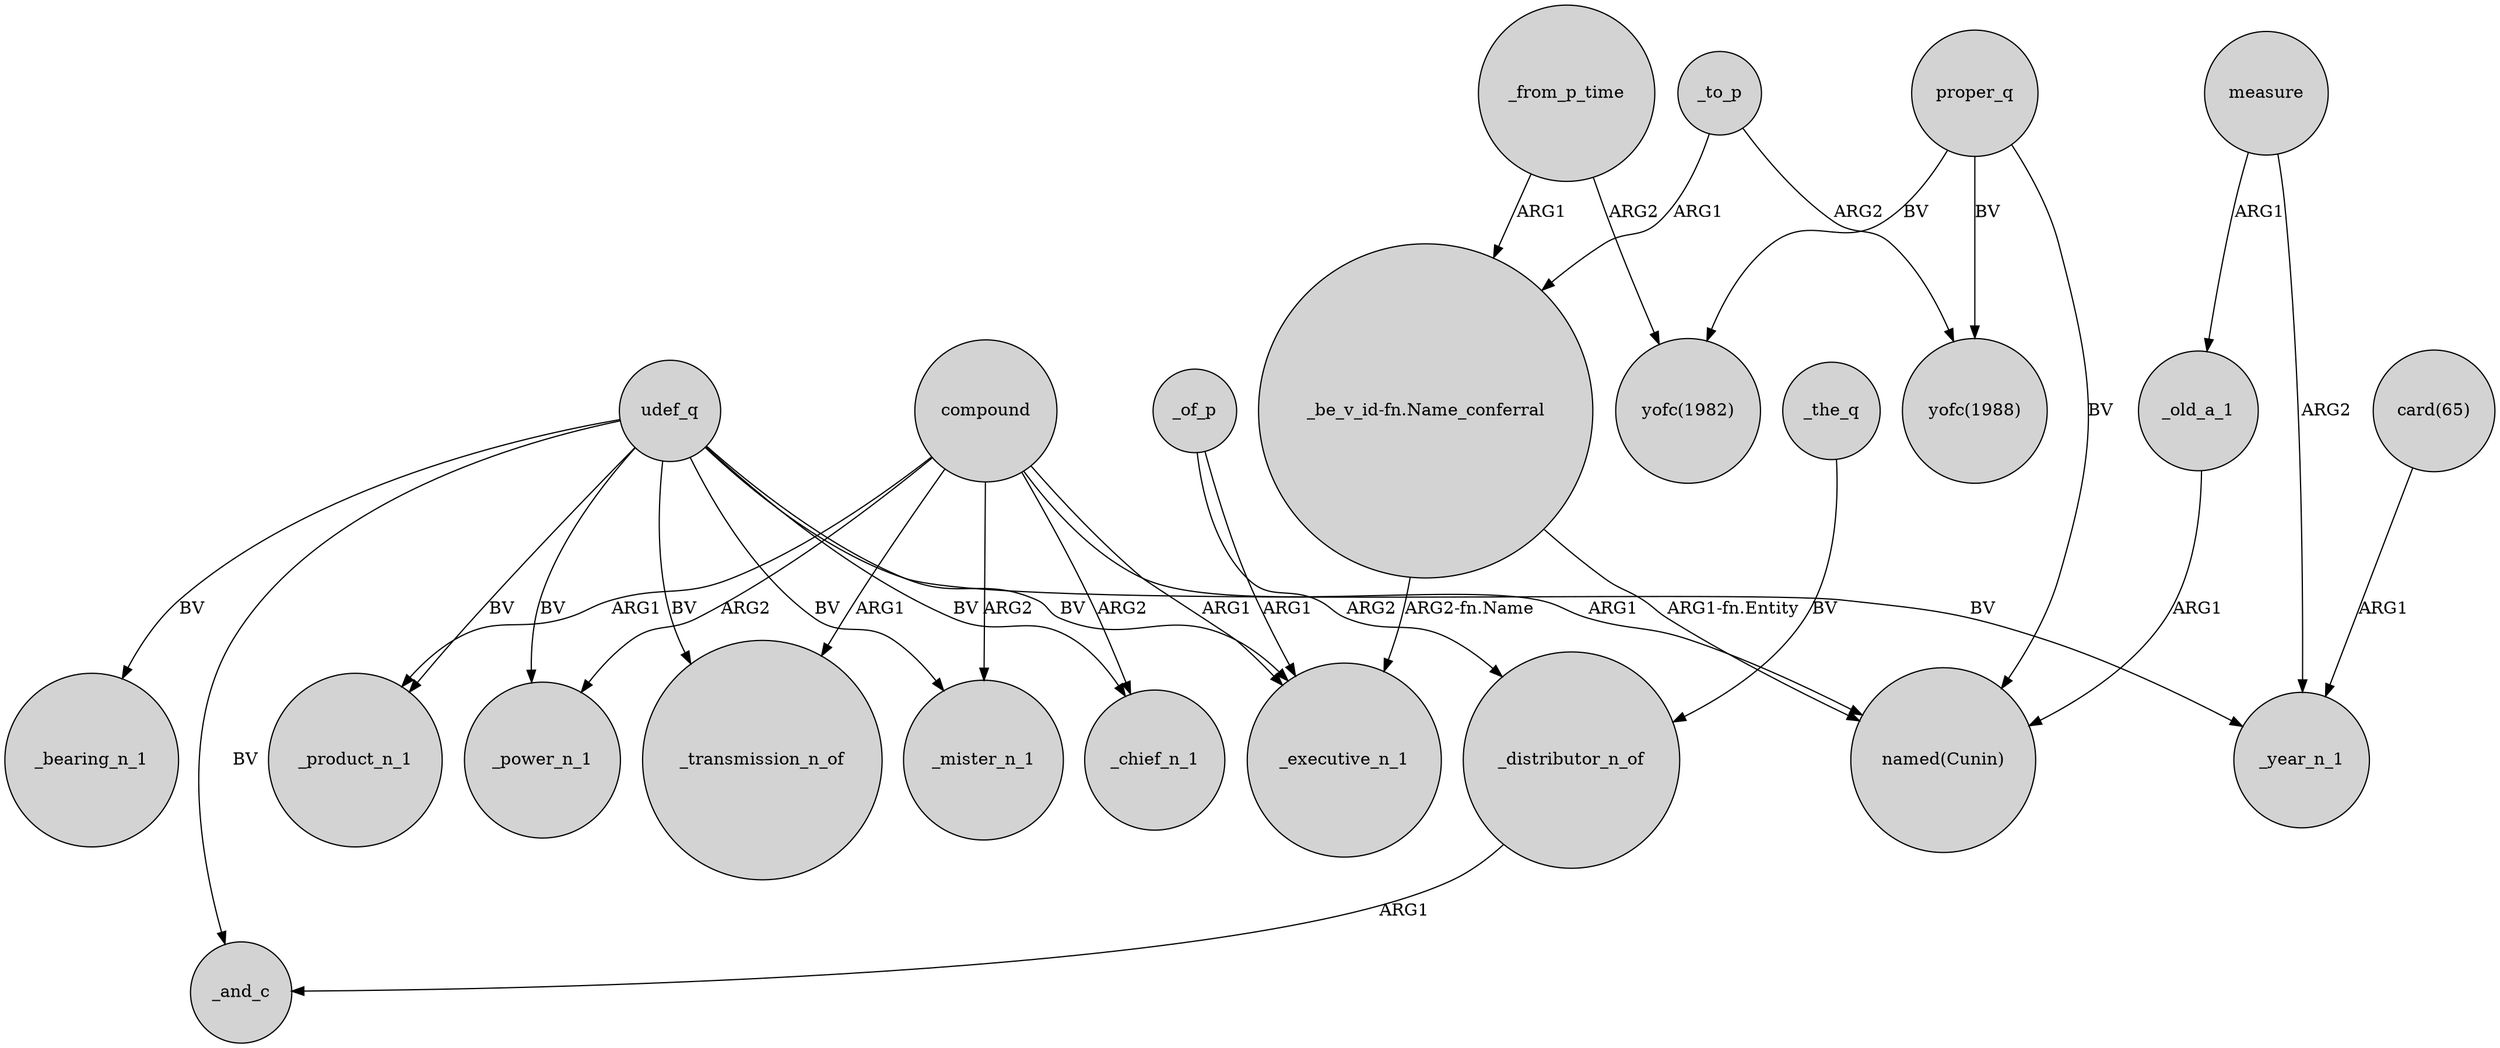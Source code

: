 digraph {
	node [shape=circle style=filled]
	compound -> _mister_n_1 [label=ARG2]
	_of_p -> _executive_n_1 [label=ARG1]
	compound -> _chief_n_1 [label=ARG2]
	proper_q -> "named(Cunin)" [label=BV]
	"_be_v_id-fn.Name_conferral" -> "named(Cunin)" [label="ARG1-fn.Entity"]
	udef_q -> _bearing_n_1 [label=BV]
	udef_q -> _chief_n_1 [label=BV]
	_of_p -> _distributor_n_of [label=ARG2]
	_old_a_1 -> "named(Cunin)" [label=ARG1]
	proper_q -> "yofc(1982)" [label=BV]
	compound -> "named(Cunin)" [label=ARG1]
	"card(65)" -> _year_n_1 [label=ARG1]
	udef_q -> _product_n_1 [label=BV]
	measure -> _old_a_1 [label=ARG1]
	udef_q -> _mister_n_1 [label=BV]
	"_be_v_id-fn.Name_conferral" -> _executive_n_1 [label="ARG2-fn.Name"]
	udef_q -> _and_c [label=BV]
	compound -> _power_n_1 [label=ARG2]
	_from_p_time -> "_be_v_id-fn.Name_conferral" [label=ARG1]
	measure -> _year_n_1 [label=ARG2]
	udef_q -> _executive_n_1 [label=BV]
	_to_p -> "_be_v_id-fn.Name_conferral" [label=ARG1]
	compound -> _executive_n_1 [label=ARG1]
	udef_q -> _transmission_n_of [label=BV]
	_to_p -> "yofc(1988)" [label=ARG2]
	proper_q -> "yofc(1988)" [label=BV]
	udef_q -> _power_n_1 [label=BV]
	compound -> _transmission_n_of [label=ARG1]
	udef_q -> _year_n_1 [label=BV]
	compound -> _product_n_1 [label=ARG1]
	_from_p_time -> "yofc(1982)" [label=ARG2]
	_the_q -> _distributor_n_of [label=BV]
	_distributor_n_of -> _and_c [label=ARG1]
}
